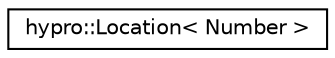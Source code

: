 digraph "Graphical Class Hierarchy"
{
  edge [fontname="Helvetica",fontsize="10",labelfontname="Helvetica",labelfontsize="10"];
  node [fontname="Helvetica",fontsize="10",shape=record];
  rankdir="LR";
  Node0 [label="hypro::Location\< Number \>",height=0.2,width=0.4,color="black", fillcolor="white", style="filled",URL="$classhypro_1_1Location.html",tooltip="Class for a single location of a hybrid automaton. "];
}
